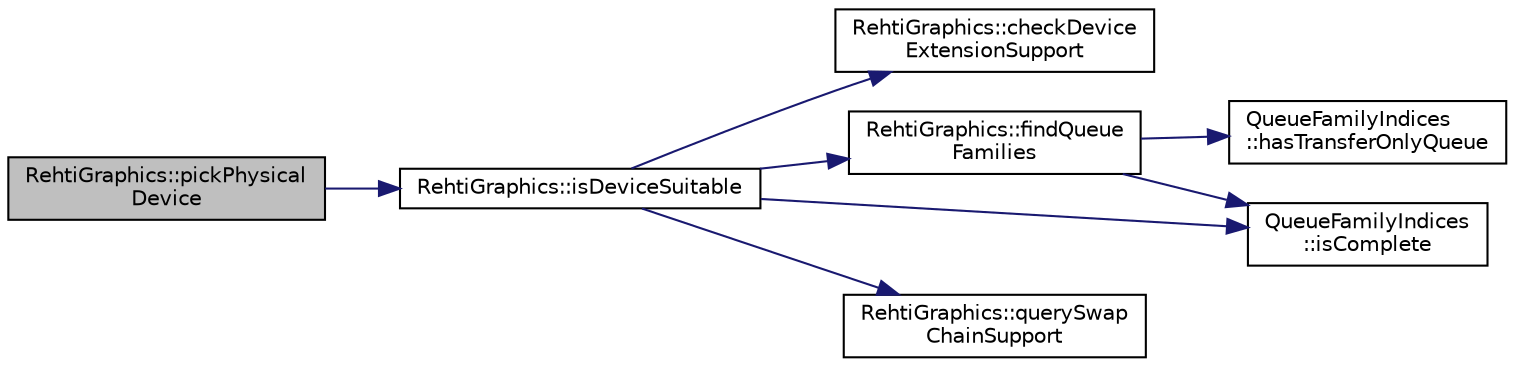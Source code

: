 digraph "RehtiGraphics::pickPhysicalDevice"
{
 // LATEX_PDF_SIZE
  edge [fontname="Helvetica",fontsize="10",labelfontname="Helvetica",labelfontsize="10"];
  node [fontname="Helvetica",fontsize="10",shape=record];
  rankdir="LR";
  Node1 [label="RehtiGraphics::pickPhysical\lDevice",height=0.2,width=0.4,color="black", fillcolor="grey75", style="filled", fontcolor="black",tooltip="Chooses an appropriate gpu."];
  Node1 -> Node2 [color="midnightblue",fontsize="10",style="solid",fontname="Helvetica"];
  Node2 [label="RehtiGraphics::isDeviceSuitable",height=0.2,width=0.4,color="black", fillcolor="white", style="filled",URL="$classRehtiGraphics.html#a036508e20175a1b0ca0fa06aa6a792b3",tooltip="Checks whether the given device supports the required features."];
  Node2 -> Node3 [color="midnightblue",fontsize="10",style="solid",fontname="Helvetica"];
  Node3 [label="RehtiGraphics::checkDevice\lExtensionSupport",height=0.2,width=0.4,color="black", fillcolor="white", style="filled",URL="$classRehtiGraphics.html#a214e3327349d6861ef4b206374c9fe02",tooltip="Checks whether the given device supports the required extensions."];
  Node2 -> Node4 [color="midnightblue",fontsize="10",style="solid",fontname="Helvetica"];
  Node4 [label="RehtiGraphics::findQueue\lFamilies",height=0.2,width=0.4,color="black", fillcolor="white", style="filled",URL="$classRehtiGraphics.html#a4153cb9e66212ea84f6e702fc1a331fc",tooltip="Looks for queue families."];
  Node4 -> Node5 [color="midnightblue",fontsize="10",style="solid",fontname="Helvetica"];
  Node5 [label="QueueFamilyIndices\l::hasTransferOnlyQueue",height=0.2,width=0.4,color="black", fillcolor="white", style="filled",URL="$structQueueFamilyIndices.html#a9ea89d103d736bcfbfde0cb19d973e4a",tooltip=" "];
  Node4 -> Node6 [color="midnightblue",fontsize="10",style="solid",fontname="Helvetica"];
  Node6 [label="QueueFamilyIndices\l::isComplete",height=0.2,width=0.4,color="black", fillcolor="white", style="filled",URL="$structQueueFamilyIndices.html#a652cdfabe4719ae21a701e77d57e7899",tooltip=" "];
  Node2 -> Node6 [color="midnightblue",fontsize="10",style="solid",fontname="Helvetica"];
  Node2 -> Node7 [color="midnightblue",fontsize="10",style="solid",fontname="Helvetica"];
  Node7 [label="RehtiGraphics::querySwap\lChainSupport",height=0.2,width=0.4,color="black", fillcolor="white", style="filled",URL="$classRehtiGraphics.html#a24a0247a5de37828a58de2cc93f27fb0",tooltip="Looks for swapchain support."];
}
